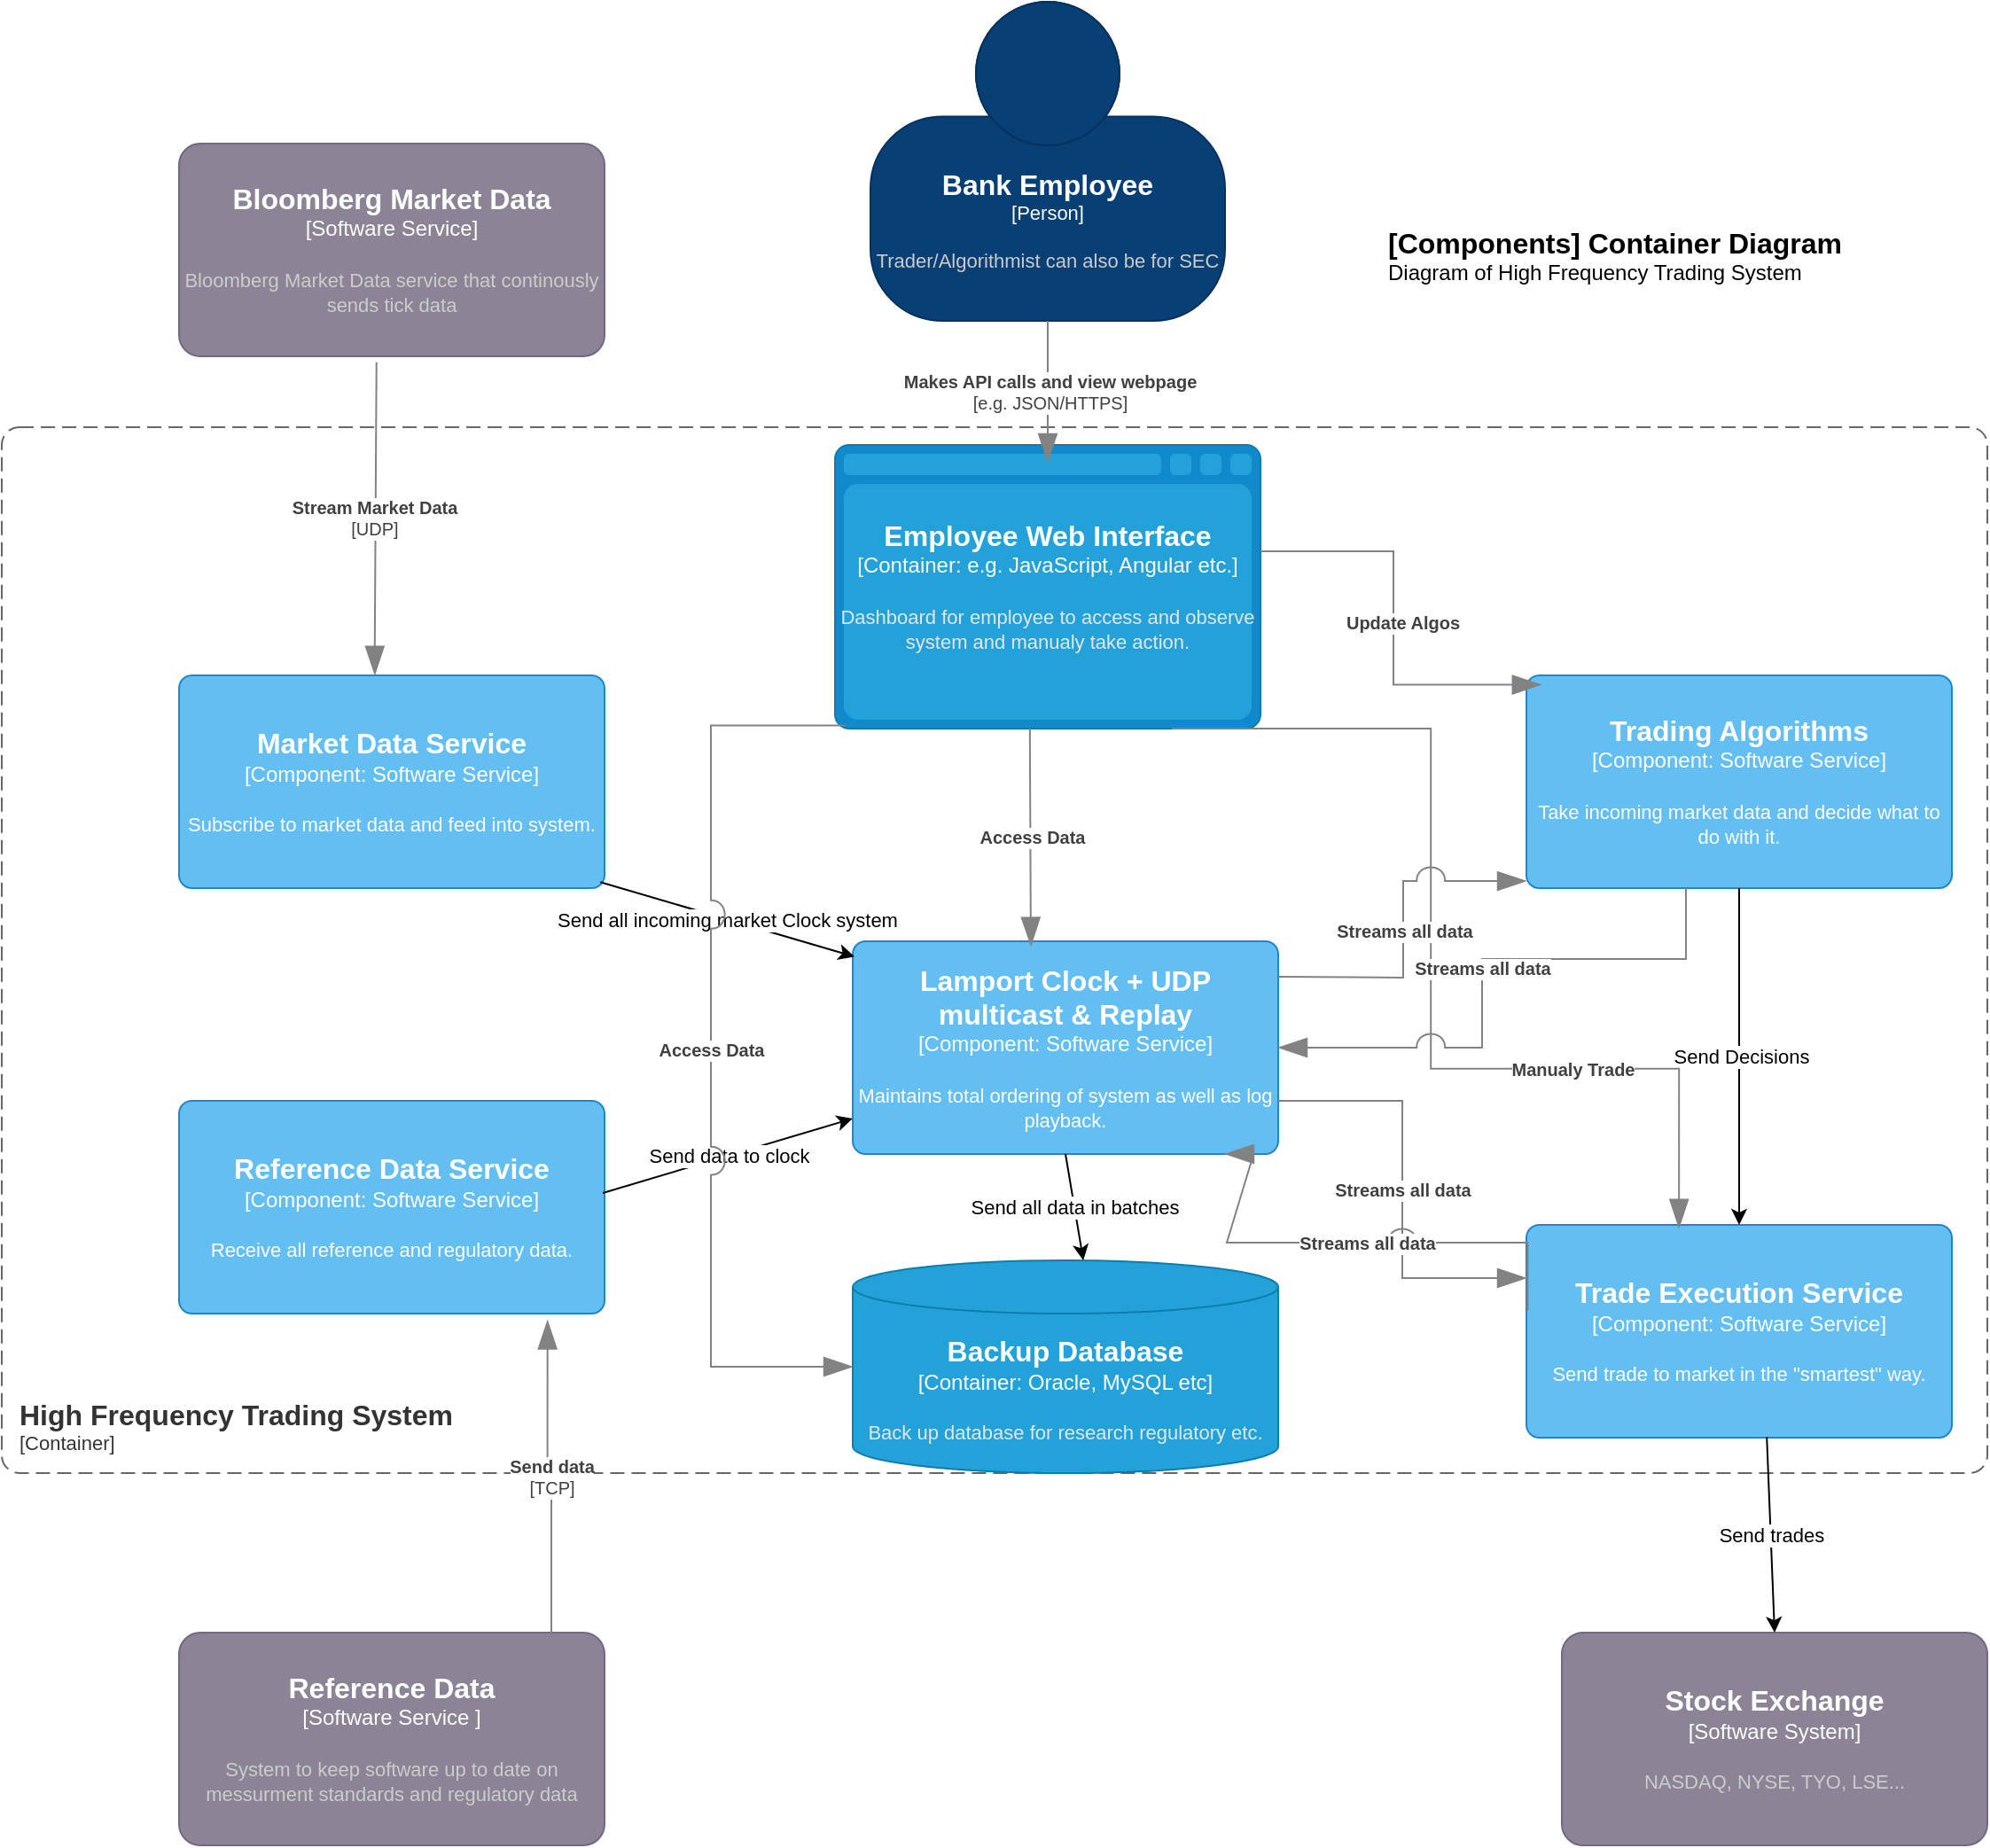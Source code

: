<mxfile version="26.1.1">
  <diagram name="Page-1" id="W0YsmTK3xPQFdjcQnjbp">
    <mxGraphModel dx="1461" dy="823" grid="1" gridSize="10" guides="1" tooltips="1" connect="1" arrows="1" fold="1" page="1" pageScale="1" pageWidth="850" pageHeight="1100" math="0" shadow="0">
      <root>
        <mxCell id="0" />
        <mxCell id="1" parent="0" />
        <object placeholders="1" c4Name="High Frequency Trading System" c4Type="ContainerScopeBoundary" c4Application="Container" label="&lt;font style=&quot;font-size: 16px&quot;&gt;&lt;b&gt;&lt;div style=&quot;text-align: left&quot;&gt;%c4Name%&lt;/div&gt;&lt;/b&gt;&lt;/font&gt;&lt;div style=&quot;text-align: left&quot;&gt;[%c4Application%]&lt;/div&gt;" id="BkUaLKuex9IHOIsUnN9n-1">
          <mxCell style="rounded=1;fontSize=11;whiteSpace=wrap;html=1;dashed=1;arcSize=20;fillColor=none;strokeColor=#666666;fontColor=#333333;labelBackgroundColor=none;align=left;verticalAlign=bottom;labelBorderColor=none;spacingTop=0;spacing=10;dashPattern=8 4;metaEdit=1;rotatable=0;perimeter=rectanglePerimeter;noLabel=0;labelPadding=0;allowArrows=0;connectable=0;expand=0;recursiveResize=0;editable=1;pointerEvents=0;absoluteArcSize=1;points=[[0.25,0,0],[0.5,0,0],[0.75,0,0],[1,0.25,0],[1,0.5,0],[1,0.75,0],[0.75,1,0],[0.5,1,0],[0.25,1,0],[0,0.75,0],[0,0.5,0],[0,0.25,0]];" parent="1" vertex="1">
            <mxGeometry x="290" y="240" width="1120" height="590" as="geometry" />
          </mxCell>
        </object>
        <object placeholders="1" c4Name="Trade Execution Service" c4Type="Component" c4Technology="Software Service" c4Description="Send trade to market in the &quot;smartest&quot; way." label="&lt;font style=&quot;font-size: 16px&quot;&gt;&lt;b&gt;%c4Name%&lt;/b&gt;&lt;/font&gt;&lt;div&gt;[%c4Type%: %c4Technology%]&lt;/div&gt;&lt;br&gt;&lt;div&gt;&lt;font style=&quot;font-size: 11px&quot;&gt;%c4Description%&lt;/font&gt;&lt;/div&gt;" id="BkUaLKuex9IHOIsUnN9n-2">
          <mxCell style="rounded=1;whiteSpace=wrap;html=1;labelBackgroundColor=none;fillColor=#63BEF2;fontColor=#ffffff;align=center;arcSize=6;strokeColor=#2086C9;metaEdit=1;resizable=0;points=[[0.25,0,0],[0.5,0,0],[0.75,0,0],[1,0.25,0],[1,0.5,0],[1,0.75,0],[0.75,1,0],[0.5,1,0],[0.25,1,0],[0,0.75,0],[0,0.5,0],[0,0.25,0]];" parent="1" vertex="1">
            <mxGeometry x="1150" y="690" width="240" height="120" as="geometry" />
          </mxCell>
        </object>
        <object placeholders="1" c4Name="Trading Algorithms" c4Type="Component" c4Technology="Software Service" c4Description="Take incoming market data and decide what to do with it. " label="&lt;font style=&quot;font-size: 16px&quot;&gt;&lt;b&gt;%c4Name%&lt;/b&gt;&lt;/font&gt;&lt;div&gt;[%c4Type%: %c4Technology%]&lt;/div&gt;&lt;br&gt;&lt;div&gt;&lt;font style=&quot;font-size: 11px&quot;&gt;%c4Description%&lt;/font&gt;&lt;/div&gt;" id="BkUaLKuex9IHOIsUnN9n-3">
          <mxCell style="rounded=1;whiteSpace=wrap;html=1;labelBackgroundColor=none;fillColor=#63BEF2;fontColor=#ffffff;align=center;arcSize=6;strokeColor=#2086C9;metaEdit=1;resizable=0;points=[[0.25,0,0],[0.5,0,0],[0.75,0,0],[1,0.25,0],[1,0.5,0],[1,0.75,0],[0.75,1,0],[0.5,1,0],[0.25,1,0],[0,0.75,0],[0,0.5,0],[0,0.25,0]];" parent="1" vertex="1">
            <mxGeometry x="1150" y="380" width="240" height="120" as="geometry" />
          </mxCell>
        </object>
        <mxCell id="BkUaLKuex9IHOIsUnN9n-4" value="" style="endArrow=classic;html=1;rounded=0;exitX=0.5;exitY=1;exitDx=0;exitDy=0;exitPerimeter=0;entryX=0.5;entryY=0;entryDx=0;entryDy=0;entryPerimeter=0;" parent="1" source="BkUaLKuex9IHOIsUnN9n-3" target="BkUaLKuex9IHOIsUnN9n-2" edge="1">
          <mxGeometry relative="1" as="geometry">
            <mxPoint x="850" y="610" as="sourcePoint" />
            <mxPoint x="950" y="610" as="targetPoint" />
          </mxGeometry>
        </mxCell>
        <mxCell id="BkUaLKuex9IHOIsUnN9n-5" value="Send Decisions" style="edgeLabel;resizable=0;html=1;;align=center;verticalAlign=middle;" parent="BkUaLKuex9IHOIsUnN9n-4" connectable="0" vertex="1">
          <mxGeometry relative="1" as="geometry">
            <mxPoint x="1" as="offset" />
          </mxGeometry>
        </mxCell>
        <object placeholders="1" c4Name="Lamport Clock + UDP multicast &amp; Replay" c4Type="Component" c4Technology="Software Service" c4Description="Maintains total ordering of system as well as log playback." label="&lt;font style=&quot;font-size: 16px&quot;&gt;&lt;b&gt;%c4Name%&lt;/b&gt;&lt;/font&gt;&lt;div&gt;[%c4Type%: %c4Technology%]&lt;/div&gt;&lt;br&gt;&lt;div&gt;&lt;font style=&quot;font-size: 11px&quot;&gt;%c4Description%&lt;/font&gt;&lt;/div&gt;" id="BkUaLKuex9IHOIsUnN9n-7">
          <mxCell style="rounded=1;whiteSpace=wrap;html=1;labelBackgroundColor=none;fillColor=#63BEF2;fontColor=#ffffff;align=center;arcSize=6;strokeColor=#2086C9;metaEdit=1;resizable=0;points=[[0.25,0,0],[0.5,0,0],[0.75,0,0],[1,0.25,0],[1,0.5,0],[1,0.75,0],[0.75,1,0],[0.5,1,0],[0.25,1,0],[0,0.75,0],[0,0.5,0],[0,0.25,0]];" parent="1" vertex="1">
            <mxGeometry x="770" y="530" width="240" height="120" as="geometry" />
          </mxCell>
        </object>
        <object placeholders="1" c4Name="Market Data Service" c4Type="Component" c4Technology="Software Service" c4Description="Subscribe to market data and feed into system." label="&lt;font style=&quot;font-size: 16px&quot;&gt;&lt;b&gt;%c4Name%&lt;/b&gt;&lt;/font&gt;&lt;div&gt;[%c4Type%: %c4Technology%]&lt;/div&gt;&lt;br&gt;&lt;div&gt;&lt;font style=&quot;font-size: 11px&quot;&gt;%c4Description%&lt;/font&gt;&lt;/div&gt;" id="BkUaLKuex9IHOIsUnN9n-11">
          <mxCell style="rounded=1;whiteSpace=wrap;html=1;labelBackgroundColor=none;fillColor=#63BEF2;fontColor=#ffffff;align=center;arcSize=6;strokeColor=#2086C9;metaEdit=1;resizable=0;points=[[0.25,0,0],[0.5,0,0],[0.75,0,0],[1,0.25,0],[1,0.5,0],[1,0.75,0],[0.75,1,0],[0.5,1,0],[0.25,1,0],[0,0.75,0],[0,0.5,0],[0,0.25,0]];" parent="1" vertex="1">
            <mxGeometry x="390" y="380" width="240" height="120" as="geometry" />
          </mxCell>
        </object>
        <mxCell id="BkUaLKuex9IHOIsUnN9n-12" value="" style="endArrow=classic;html=1;rounded=0;exitX=0.99;exitY=0.972;exitDx=0;exitDy=0;exitPerimeter=0;entryX=0.004;entryY=0.072;entryDx=0;entryDy=0;entryPerimeter=0;" parent="1" source="BkUaLKuex9IHOIsUnN9n-11" target="BkUaLKuex9IHOIsUnN9n-7" edge="1">
          <mxGeometry relative="1" as="geometry">
            <mxPoint x="850" y="610" as="sourcePoint" />
            <mxPoint x="950" y="610" as="targetPoint" />
          </mxGeometry>
        </mxCell>
        <mxCell id="BkUaLKuex9IHOIsUnN9n-13" value="Send all incoming market Clock system" style="edgeLabel;resizable=0;html=1;;align=center;verticalAlign=middle;" parent="BkUaLKuex9IHOIsUnN9n-12" connectable="0" vertex="1">
          <mxGeometry relative="1" as="geometry" />
        </mxCell>
        <object placeholders="1" c4Name="Reference Data Service" c4Type="Component" c4Technology="Software Service" c4Description="Receive all reference and regulatory data." label="&lt;font style=&quot;font-size: 16px&quot;&gt;&lt;b&gt;%c4Name%&lt;/b&gt;&lt;/font&gt;&lt;div&gt;[%c4Type%: %c4Technology%]&lt;/div&gt;&lt;br&gt;&lt;div&gt;&lt;font style=&quot;font-size: 11px&quot;&gt;%c4Description%&lt;/font&gt;&lt;/div&gt;" id="BkUaLKuex9IHOIsUnN9n-14">
          <mxCell style="rounded=1;whiteSpace=wrap;html=1;labelBackgroundColor=none;fillColor=#63BEF2;fontColor=#ffffff;align=center;arcSize=6;strokeColor=#2086C9;metaEdit=1;resizable=0;points=[[0.25,0,0],[0.5,0,0],[0.75,0,0],[1,0.25,0],[1,0.5,0],[1,0.75,0],[0.75,1,0],[0.5,1,0],[0.25,1,0],[0,0.75,0],[0,0.5,0],[0,0.25,0]];" parent="1" vertex="1">
            <mxGeometry x="390" y="620" width="240" height="120" as="geometry" />
          </mxCell>
        </object>
        <mxCell id="BkUaLKuex9IHOIsUnN9n-15" value="" style="endArrow=classic;html=1;rounded=0;exitX=0.996;exitY=0.433;exitDx=0;exitDy=0;exitPerimeter=0;" parent="1" source="BkUaLKuex9IHOIsUnN9n-14" edge="1">
          <mxGeometry relative="1" as="geometry">
            <mxPoint x="850" y="610" as="sourcePoint" />
            <mxPoint x="770" y="630" as="targetPoint" />
          </mxGeometry>
        </mxCell>
        <mxCell id="BkUaLKuex9IHOIsUnN9n-16" value="Send data to clock" style="edgeLabel;resizable=0;html=1;;align=center;verticalAlign=middle;" parent="BkUaLKuex9IHOIsUnN9n-15" connectable="0" vertex="1">
          <mxGeometry relative="1" as="geometry" />
        </mxCell>
        <object placeholders="1" c4Name="Employee Web Interface" c4Type="Container" c4Technology="e.g. JavaScript, Angular etc." c4Description="Dashboard for employee to access and observe system and manualy take action. " label="&lt;font style=&quot;font-size: 16px&quot;&gt;&lt;b&gt;%c4Name%&lt;/b&gt;&lt;/font&gt;&lt;div&gt;[%c4Type%:&amp;nbsp;%c4Technology%]&lt;/div&gt;&lt;br&gt;&lt;div&gt;&lt;font style=&quot;font-size: 11px&quot;&gt;&lt;font color=&quot;#E6E6E6&quot;&gt;%c4Description%&lt;/font&gt;&lt;/div&gt;" id="BkUaLKuex9IHOIsUnN9n-20">
          <mxCell style="shape=mxgraph.c4.webBrowserContainer2;whiteSpace=wrap;html=1;boundedLbl=1;rounded=0;labelBackgroundColor=none;strokeColor=#118ACD;fillColor=#23A2D9;strokeColor=#118ACD;strokeColor2=#0E7DAD;fontSize=12;fontColor=#ffffff;align=center;metaEdit=1;points=[[0.5,0,0],[1,0.25,0],[1,0.5,0],[1,0.75,0],[0.5,1,0],[0,0.75,0],[0,0.5,0],[0,0.25,0]];resizable=0;" parent="1" vertex="1">
            <mxGeometry x="760" y="250" width="240" height="160" as="geometry" />
          </mxCell>
        </object>
        <object placeholders="1" c4Name="Bank Employee" c4Type="Person" c4Description="Trader/Algorithmist can also be for SEC" label="&lt;font style=&quot;font-size: 16px&quot;&gt;&lt;b&gt;%c4Name%&lt;/b&gt;&lt;/font&gt;&lt;div&gt;[%c4Type%]&lt;/div&gt;&lt;br&gt;&lt;div&gt;&lt;font style=&quot;font-size: 11px&quot;&gt;&lt;font color=&quot;#cccccc&quot;&gt;%c4Description%&lt;/font&gt;&lt;/div&gt;" id="BkUaLKuex9IHOIsUnN9n-24">
          <mxCell style="html=1;fontSize=11;dashed=0;whiteSpace=wrap;fillColor=#083F75;strokeColor=#06315C;fontColor=#ffffff;shape=mxgraph.c4.person2;align=center;metaEdit=1;points=[[0.5,0,0],[1,0.5,0],[1,0.75,0],[0.75,1,0],[0.5,1,0],[0.25,1,0],[0,0.75,0],[0,0.5,0]];resizable=0;" parent="1" vertex="1">
            <mxGeometry x="780" width="200" height="180" as="geometry" />
          </mxCell>
        </object>
        <object placeholders="1" c4Name="Stock Exchange" c4Type="Software System" c4Description="NASDAQ, NYSE, TYO, LSE..." label="&lt;font style=&quot;font-size: 16px&quot;&gt;&lt;b&gt;%c4Name%&lt;/b&gt;&lt;/font&gt;&lt;div&gt;[%c4Type%]&lt;/div&gt;&lt;br&gt;&lt;div&gt;&lt;font style=&quot;font-size: 11px&quot;&gt;&lt;font color=&quot;#cccccc&quot;&gt;%c4Description%&lt;/font&gt;&lt;/div&gt;" id="BkUaLKuex9IHOIsUnN9n-26">
          <mxCell style="rounded=1;whiteSpace=wrap;html=1;labelBackgroundColor=none;fillColor=#8C8496;fontColor=#ffffff;align=center;arcSize=10;strokeColor=#736782;metaEdit=1;resizable=0;points=[[0.25,0,0],[0.5,0,0],[0.75,0,0],[1,0.25,0],[1,0.5,0],[1,0.75,0],[0.75,1,0],[0.5,1,0],[0.25,1,0],[0,0.75,0],[0,0.5,0],[0,0.25,0]];" parent="1" vertex="1">
            <mxGeometry x="1170" y="920" width="240" height="120" as="geometry" />
          </mxCell>
        </object>
        <mxCell id="BkUaLKuex9IHOIsUnN9n-27" value="" style="endArrow=classic;html=1;rounded=0;entryX=0.5;entryY=0;entryDx=0;entryDy=0;entryPerimeter=0;exitX=0.565;exitY=0.997;exitDx=0;exitDy=0;exitPerimeter=0;" parent="1" source="BkUaLKuex9IHOIsUnN9n-2" target="BkUaLKuex9IHOIsUnN9n-26" edge="1">
          <mxGeometry relative="1" as="geometry">
            <mxPoint x="760" y="740" as="sourcePoint" />
            <mxPoint x="860" y="740" as="targetPoint" />
          </mxGeometry>
        </mxCell>
        <mxCell id="BkUaLKuex9IHOIsUnN9n-28" value="Send trades" style="edgeLabel;resizable=0;html=1;;align=center;verticalAlign=middle;" parent="BkUaLKuex9IHOIsUnN9n-27" connectable="0" vertex="1">
          <mxGeometry relative="1" as="geometry" />
        </mxCell>
        <object placeholders="1" c4Name="Backup Database" c4Type="Container" c4Technology="Oracle, MySQL etc" c4Description="Back up database for research regulatory etc." label="&lt;font style=&quot;font-size: 16px&quot;&gt;&lt;b&gt;%c4Name%&lt;/b&gt;&lt;/font&gt;&lt;div&gt;[%c4Type%:&amp;nbsp;%c4Technology%]&lt;/div&gt;&lt;br&gt;&lt;div&gt;&lt;font style=&quot;font-size: 11px&quot;&gt;&lt;font color=&quot;#E6E6E6&quot;&gt;%c4Description%&lt;/font&gt;&lt;/div&gt;" id="BkUaLKuex9IHOIsUnN9n-29">
          <mxCell style="shape=cylinder3;size=15;whiteSpace=wrap;html=1;boundedLbl=1;rounded=0;labelBackgroundColor=none;fillColor=#23A2D9;fontSize=12;fontColor=#ffffff;align=center;strokeColor=#0E7DAD;metaEdit=1;points=[[0.5,0,0],[1,0.25,0],[1,0.5,0],[1,0.75,0],[0.5,1,0],[0,0.75,0],[0,0.5,0],[0,0.25,0]];resizable=0;" parent="1" vertex="1">
            <mxGeometry x="770" y="710" width="240" height="120" as="geometry" />
          </mxCell>
        </object>
        <mxCell id="BkUaLKuex9IHOIsUnN9n-30" value="" style="endArrow=classic;html=1;rounded=0;entryX=0.542;entryY=0;entryDx=0;entryDy=0;entryPerimeter=0;exitX=0.5;exitY=1;exitDx=0;exitDy=0;exitPerimeter=0;" parent="1" source="BkUaLKuex9IHOIsUnN9n-7" target="BkUaLKuex9IHOIsUnN9n-29" edge="1">
          <mxGeometry relative="1" as="geometry">
            <mxPoint x="760" y="620" as="sourcePoint" />
            <mxPoint x="860" y="620" as="targetPoint" />
          </mxGeometry>
        </mxCell>
        <mxCell id="BkUaLKuex9IHOIsUnN9n-31" value="Send all data in batches" style="edgeLabel;resizable=0;html=1;;align=center;verticalAlign=middle;" parent="BkUaLKuex9IHOIsUnN9n-30" connectable="0" vertex="1">
          <mxGeometry relative="1" as="geometry" />
        </mxCell>
        <object placeholders="1" c4Name="Reference Data" c4Type="Software Service " c4Description="System to keep software up to date on messurment standards and regulatory data" label="&lt;font style=&quot;font-size: 16px&quot;&gt;&lt;b&gt;%c4Name%&lt;/b&gt;&lt;/font&gt;&lt;div&gt;[%c4Type%]&lt;/div&gt;&lt;br&gt;&lt;div&gt;&lt;font style=&quot;font-size: 11px&quot;&gt;&lt;font color=&quot;#cccccc&quot;&gt;%c4Description%&lt;/font&gt;&lt;/div&gt;" id="BkUaLKuex9IHOIsUnN9n-35">
          <mxCell style="rounded=1;whiteSpace=wrap;html=1;labelBackgroundColor=none;fillColor=#8C8496;fontColor=#ffffff;align=center;arcSize=10;strokeColor=#736782;metaEdit=1;resizable=0;points=[[0.25,0,0],[0.5,0,0],[0.75,0,0],[1,0.25,0],[1,0.5,0],[1,0.75,0],[0.75,1,0],[0.5,1,0],[0.25,1,0],[0,0.75,0],[0,0.5,0],[0,0.25,0]];" parent="1" vertex="1">
            <mxGeometry x="390" y="920" width="240" height="120" as="geometry" />
          </mxCell>
        </object>
        <object placeholders="1" c4Type="Relationship" c4Technology="TCP" c4Description="Send data" label="&lt;div style=&quot;text-align: left&quot;&gt;&lt;div style=&quot;text-align: center&quot;&gt;&lt;b&gt;%c4Description%&lt;/b&gt;&lt;/div&gt;&lt;div style=&quot;text-align: center&quot;&gt;[%c4Technology%]&lt;/div&gt;&lt;/div&gt;" id="BkUaLKuex9IHOIsUnN9n-38">
          <mxCell style="endArrow=blockThin;html=1;fontSize=10;fontColor=#404040;strokeWidth=1;endFill=1;strokeColor=#828282;elbow=vertical;metaEdit=1;endSize=14;startSize=14;jumpStyle=arc;jumpSize=16;rounded=0;edgeStyle=orthogonalEdgeStyle;exitX=0.875;exitY=0.015;exitDx=0;exitDy=0;exitPerimeter=0;entryX=0.866;entryY=1.031;entryDx=0;entryDy=0;entryPerimeter=0;" parent="1" source="BkUaLKuex9IHOIsUnN9n-35" target="BkUaLKuex9IHOIsUnN9n-14" edge="1">
            <mxGeometry width="240" relative="1" as="geometry">
              <mxPoint x="610" y="740" as="sourcePoint" />
              <mxPoint x="850" y="740" as="targetPoint" />
              <Array as="points">
                <mxPoint x="600" y="830" />
                <mxPoint x="598" y="830" />
              </Array>
            </mxGeometry>
          </mxCell>
        </object>
        <object placeholders="1" c4Name="[Components] Container Diagram" c4Type="ContainerDiagramTitle" c4Description="Diagram of High Frequency Trading System" label="&lt;font style=&quot;font-size: 16px&quot;&gt;&lt;b&gt;&lt;div style=&quot;text-align: left&quot;&gt;%c4Name%&lt;/div&gt;&lt;/b&gt;&lt;/font&gt;&lt;div style=&quot;text-align: left&quot;&gt;%c4Description%&lt;/div&gt;" id="BkUaLKuex9IHOIsUnN9n-39">
          <mxCell style="text;html=1;strokeColor=none;fillColor=none;align=left;verticalAlign=top;whiteSpace=wrap;rounded=0;metaEdit=1;allowArrows=0;resizable=1;rotatable=0;connectable=0;recursiveResize=0;expand=0;pointerEvents=0;points=[[0.25,0,0],[0.5,0,0],[0.75,0,0],[1,0.25,0],[1,0.5,0],[1,0.75,0],[0.75,1,0],[0.5,1,0],[0.25,1,0],[0,0.75,0],[0,0.5,0],[0,0.25,0]];" parent="1" vertex="1">
            <mxGeometry x="1070" y="120" width="260" height="40" as="geometry" />
          </mxCell>
        </object>
        <object placeholders="1" c4Name="Bloomberg Market Data" c4Type="Software Service" c4Description="Bloomberg Market Data service that continously sends tick data" label="&lt;font style=&quot;font-size: 16px&quot;&gt;&lt;b&gt;%c4Name%&lt;/b&gt;&lt;/font&gt;&lt;div&gt;[%c4Type%]&lt;/div&gt;&lt;br&gt;&lt;div&gt;&lt;font style=&quot;font-size: 11px&quot;&gt;&lt;font color=&quot;#cccccc&quot;&gt;%c4Description%&lt;/font&gt;&lt;/div&gt;" id="BkUaLKuex9IHOIsUnN9n-40">
          <mxCell style="rounded=1;whiteSpace=wrap;html=1;labelBackgroundColor=none;fillColor=#8C8496;fontColor=#ffffff;align=center;arcSize=10;strokeColor=#736782;metaEdit=1;resizable=0;points=[[0.25,0,0],[0.5,0,0],[0.75,0,0],[1,0.25,0],[1,0.5,0],[1,0.75,0],[0.75,1,0],[0.5,1,0],[0.25,1,0],[0,0.75,0],[0,0.5,0],[0,0.25,0]];" parent="1" vertex="1">
            <mxGeometry x="390" y="80" width="240" height="120" as="geometry" />
          </mxCell>
        </object>
        <object placeholders="1" c4Type="Relationship" c4Technology="UDP" c4Description="Stream Market Data" label="&lt;div style=&quot;text-align: left&quot;&gt;&lt;div style=&quot;text-align: center&quot;&gt;&lt;b&gt;%c4Description%&lt;/b&gt;&lt;/div&gt;&lt;div style=&quot;text-align: center&quot;&gt;[%c4Technology%]&lt;/div&gt;&lt;/div&gt;" id="BkUaLKuex9IHOIsUnN9n-41">
          <mxCell style="endArrow=blockThin;html=1;fontSize=10;fontColor=#404040;strokeWidth=1;endFill=1;strokeColor=#828282;elbow=vertical;metaEdit=1;endSize=14;startSize=14;jumpStyle=arc;jumpSize=16;rounded=0;edgeStyle=orthogonalEdgeStyle;exitX=0.464;exitY=1.028;exitDx=0;exitDy=0;exitPerimeter=0;entryX=0.46;entryY=-0.001;entryDx=0;entryDy=0;entryPerimeter=0;" parent="1" source="BkUaLKuex9IHOIsUnN9n-40" target="BkUaLKuex9IHOIsUnN9n-11" edge="1">
            <mxGeometry width="240" relative="1" as="geometry">
              <mxPoint x="650" y="390" as="sourcePoint" />
              <mxPoint x="890" y="390" as="targetPoint" />
            </mxGeometry>
          </mxCell>
        </object>
        <object placeholders="1" c4Type="Relationship" c4Technology="e.g. JSON/HTTPS" c4Description="Makes API calls and view webpage" label="&lt;div style=&quot;text-align: left&quot;&gt;&lt;div style=&quot;text-align: center&quot;&gt;&lt;b&gt;%c4Description%&lt;/b&gt;&lt;/div&gt;&lt;div style=&quot;text-align: center&quot;&gt;[%c4Technology%]&lt;/div&gt;&lt;/div&gt;" id="BkUaLKuex9IHOIsUnN9n-42">
          <mxCell style="endArrow=blockThin;html=1;fontSize=10;fontColor=#404040;strokeWidth=1;endFill=1;strokeColor=#828282;elbow=vertical;metaEdit=1;endSize=14;startSize=14;jumpStyle=arc;jumpSize=16;rounded=0;edgeStyle=orthogonalEdgeStyle;exitX=0.5;exitY=1;exitDx=0;exitDy=0;exitPerimeter=0;" parent="1" source="BkUaLKuex9IHOIsUnN9n-24" edge="1">
            <mxGeometry width="240" relative="1" as="geometry">
              <mxPoint x="650" y="500" as="sourcePoint" />
              <mxPoint x="880" y="260" as="targetPoint" />
            </mxGeometry>
          </mxCell>
        </object>
        <object placeholders="1" c4Type="Relationship" c4Description="Access Data" label="&lt;div style=&quot;text-align: left&quot;&gt;&lt;div style=&quot;text-align: center&quot;&gt;&lt;b&gt;%c4Description%&lt;/b&gt;&lt;/div&gt;" id="BkUaLKuex9IHOIsUnN9n-48">
          <mxCell style="endArrow=blockThin;html=1;fontSize=10;fontColor=#404040;strokeWidth=1;endFill=1;strokeColor=#828282;elbow=vertical;metaEdit=1;endSize=14;startSize=14;jumpStyle=arc;jumpSize=16;rounded=0;edgeStyle=orthogonalEdgeStyle;exitX=0.458;exitY=1;exitDx=0;exitDy=0;exitPerimeter=0;entryX=0.419;entryY=0.023;entryDx=0;entryDy=0;entryPerimeter=0;" parent="1" source="BkUaLKuex9IHOIsUnN9n-20" target="BkUaLKuex9IHOIsUnN9n-7" edge="1">
            <mxGeometry width="240" relative="1" as="geometry">
              <mxPoint x="830" y="620" as="sourcePoint" />
              <mxPoint x="1070" y="620" as="targetPoint" />
            </mxGeometry>
          </mxCell>
        </object>
        <object placeholders="1" c4Type="Relationship" c4Description="Update Algos" label="&lt;div style=&quot;text-align: left&quot;&gt;&lt;div style=&quot;text-align: center&quot;&gt;&lt;b&gt;%c4Description%&lt;/b&gt;&lt;/div&gt;" id="BkUaLKuex9IHOIsUnN9n-49">
          <mxCell style="endArrow=blockThin;html=1;fontSize=10;fontColor=#404040;strokeWidth=1;endFill=1;strokeColor=#828282;elbow=vertical;metaEdit=1;endSize=14;startSize=14;jumpStyle=arc;jumpSize=16;rounded=0;edgeStyle=orthogonalEdgeStyle;entryX=0.035;entryY=0.044;entryDx=0;entryDy=0;entryPerimeter=0;exitX=1;exitY=0.375;exitDx=0;exitDy=0;exitPerimeter=0;" parent="1" source="BkUaLKuex9IHOIsUnN9n-20" target="BkUaLKuex9IHOIsUnN9n-3" edge="1">
            <mxGeometry x="-0.015" y="5" width="240" relative="1" as="geometry">
              <mxPoint x="830" y="620" as="sourcePoint" />
              <mxPoint x="1070" y="620" as="targetPoint" />
              <mxPoint as="offset" />
            </mxGeometry>
          </mxCell>
        </object>
        <object placeholders="1" c4Type="Relationship" c4Description="Manualy Trade" label="&lt;div style=&quot;text-align: left&quot;&gt;&lt;div style=&quot;text-align: center&quot;&gt;&lt;b&gt;%c4Description%&lt;/b&gt;&lt;/div&gt;" id="BkUaLKuex9IHOIsUnN9n-50">
          <mxCell style="endArrow=blockThin;html=1;fontSize=10;fontColor=#404040;strokeWidth=1;endFill=1;strokeColor=#828282;elbow=vertical;metaEdit=1;endSize=14;startSize=14;jumpStyle=arc;jumpSize=16;rounded=0;edgeStyle=orthogonalEdgeStyle;exitX=0.683;exitY=0.988;exitDx=0;exitDy=0;exitPerimeter=0;" parent="1" edge="1">
            <mxGeometry x="0.472" width="240" relative="1" as="geometry">
              <mxPoint x="950.0" y="410.0" as="sourcePoint" />
              <mxPoint x="1236.08" y="691.92" as="targetPoint" />
              <Array as="points">
                <mxPoint x="1096.08" y="409.92" />
                <mxPoint x="1096.08" y="601.92" />
                <mxPoint x="1236.08" y="601.92" />
              </Array>
              <mxPoint as="offset" />
            </mxGeometry>
          </mxCell>
        </object>
        <object placeholders="1" c4Type="Relationship" c4Description="Access Data" label="&lt;div style=&quot;text-align: left&quot;&gt;&lt;div style=&quot;text-align: center&quot;&gt;&lt;b&gt;%c4Description%&lt;/b&gt;&lt;/div&gt;" id="0bR_MXDcJhv1ARy-vcaY-2">
          <mxCell style="endArrow=blockThin;html=1;fontSize=10;fontColor=#404040;strokeWidth=1;endFill=1;strokeColor=#828282;elbow=vertical;metaEdit=1;endSize=14;startSize=14;jumpStyle=arc;jumpSize=16;rounded=0;edgeStyle=orthogonalEdgeStyle;exitX=0.025;exitY=0.989;exitDx=0;exitDy=0;exitPerimeter=0;entryX=0;entryY=0.5;entryDx=0;entryDy=0;entryPerimeter=0;" parent="1" source="BkUaLKuex9IHOIsUnN9n-20" target="BkUaLKuex9IHOIsUnN9n-29" edge="1">
            <mxGeometry width="240" relative="1" as="geometry">
              <mxPoint x="770" y="460" as="sourcePoint" />
              <mxPoint x="710" y="780" as="targetPoint" />
              <Array as="points">
                <mxPoint x="690" y="408" />
                <mxPoint x="690" y="770" />
              </Array>
            </mxGeometry>
          </mxCell>
        </object>
        <object placeholders="1" c4Type="Relationship" c4Description="Streams all data" label="&lt;div style=&quot;text-align: left&quot;&gt;&lt;div style=&quot;text-align: center&quot;&gt;&lt;b&gt;%c4Description%&lt;/b&gt;&lt;/div&gt;" id="J4uVarfpt_yT17XATy9N-1">
          <mxCell style="endArrow=blockThin;html=1;fontSize=10;fontColor=#404040;strokeWidth=1;endFill=1;strokeColor=#828282;elbow=vertical;metaEdit=1;endSize=14;startSize=14;jumpStyle=arc;jumpSize=16;rounded=0;edgeStyle=orthogonalEdgeStyle;entryX=0;entryY=0.967;entryDx=0;entryDy=0;entryPerimeter=0;" parent="1" target="BkUaLKuex9IHOIsUnN9n-3" edge="1">
            <mxGeometry width="240" relative="1" as="geometry">
              <mxPoint x="1010" y="550" as="sourcePoint" />
              <mxPoint x="1100" y="520" as="targetPoint" />
            </mxGeometry>
          </mxCell>
        </object>
        <object placeholders="1" c4Type="Relationship" c4Description="Streams all data" label="&lt;div style=&quot;text-align: left&quot;&gt;&lt;div style=&quot;text-align: center&quot;&gt;&lt;b&gt;%c4Description%&lt;/b&gt;&lt;/div&gt;" id="J4uVarfpt_yT17XATy9N-2">
          <mxCell style="endArrow=blockThin;html=1;fontSize=10;fontColor=#404040;strokeWidth=1;endFill=1;strokeColor=#828282;elbow=vertical;metaEdit=1;endSize=14;startSize=14;jumpStyle=arc;jumpSize=16;rounded=0;edgeStyle=orthogonalEdgeStyle;exitX=1;exitY=0.75;exitDx=0;exitDy=0;exitPerimeter=0;entryX=0;entryY=0.25;entryDx=0;entryDy=0;entryPerimeter=0;" parent="1" source="BkUaLKuex9IHOIsUnN9n-7" target="BkUaLKuex9IHOIsUnN9n-2" edge="1">
            <mxGeometry width="240" relative="1" as="geometry">
              <mxPoint x="1020" y="560" as="sourcePoint" />
              <mxPoint x="1150" y="690" as="targetPoint" />
            </mxGeometry>
          </mxCell>
        </object>
        <object placeholders="1" c4Type="Relationship" c4Description="Streams all data" label="&lt;div style=&quot;text-align: left&quot;&gt;&lt;div style=&quot;text-align: center&quot;&gt;&lt;b&gt;%c4Description%&lt;/b&gt;&lt;/div&gt;" id="J4uVarfpt_yT17XATy9N-3">
          <mxCell style="endArrow=blockThin;html=1;fontSize=10;fontColor=#404040;strokeWidth=1;endFill=1;strokeColor=#828282;elbow=vertical;metaEdit=1;endSize=14;startSize=14;jumpStyle=arc;jumpSize=16;rounded=0;edgeStyle=orthogonalEdgeStyle;entryX=1;entryY=0.5;entryDx=0;entryDy=0;entryPerimeter=0;" parent="1" target="BkUaLKuex9IHOIsUnN9n-7" edge="1">
            <mxGeometry width="240" relative="1" as="geometry">
              <mxPoint x="1240" y="500" as="sourcePoint" />
              <mxPoint x="1170" y="516" as="targetPoint" />
              <Array as="points">
                <mxPoint x="1240" y="540" />
                <mxPoint x="1125" y="540" />
                <mxPoint x="1125" y="590" />
              </Array>
            </mxGeometry>
          </mxCell>
        </object>
        <object placeholders="1" c4Type="Relationship" c4Description="Streams all data" label="&lt;div style=&quot;text-align: left&quot;&gt;&lt;div style=&quot;text-align: center&quot;&gt;&lt;b&gt;%c4Description%&lt;/b&gt;&lt;/div&gt;" id="J4uVarfpt_yT17XATy9N-4">
          <mxCell style="endArrow=blockThin;html=1;fontSize=10;fontColor=#404040;strokeWidth=1;endFill=1;strokeColor=#828282;elbow=vertical;metaEdit=1;endSize=14;startSize=14;jumpStyle=arc;jumpSize=16;rounded=0;edgeStyle=orthogonalEdgeStyle;exitX=0.003;exitY=0.403;exitDx=0;exitDy=0;exitPerimeter=0;" parent="1" source="BkUaLKuex9IHOIsUnN9n-2" edge="1">
            <mxGeometry width="240" relative="1" as="geometry">
              <mxPoint x="1040" y="580" as="sourcePoint" />
              <mxPoint x="980" y="650" as="targetPoint" />
              <Array as="points">
                <mxPoint x="1151" y="700" />
                <mxPoint x="981" y="700" />
              </Array>
            </mxGeometry>
          </mxCell>
        </object>
      </root>
    </mxGraphModel>
  </diagram>
</mxfile>
